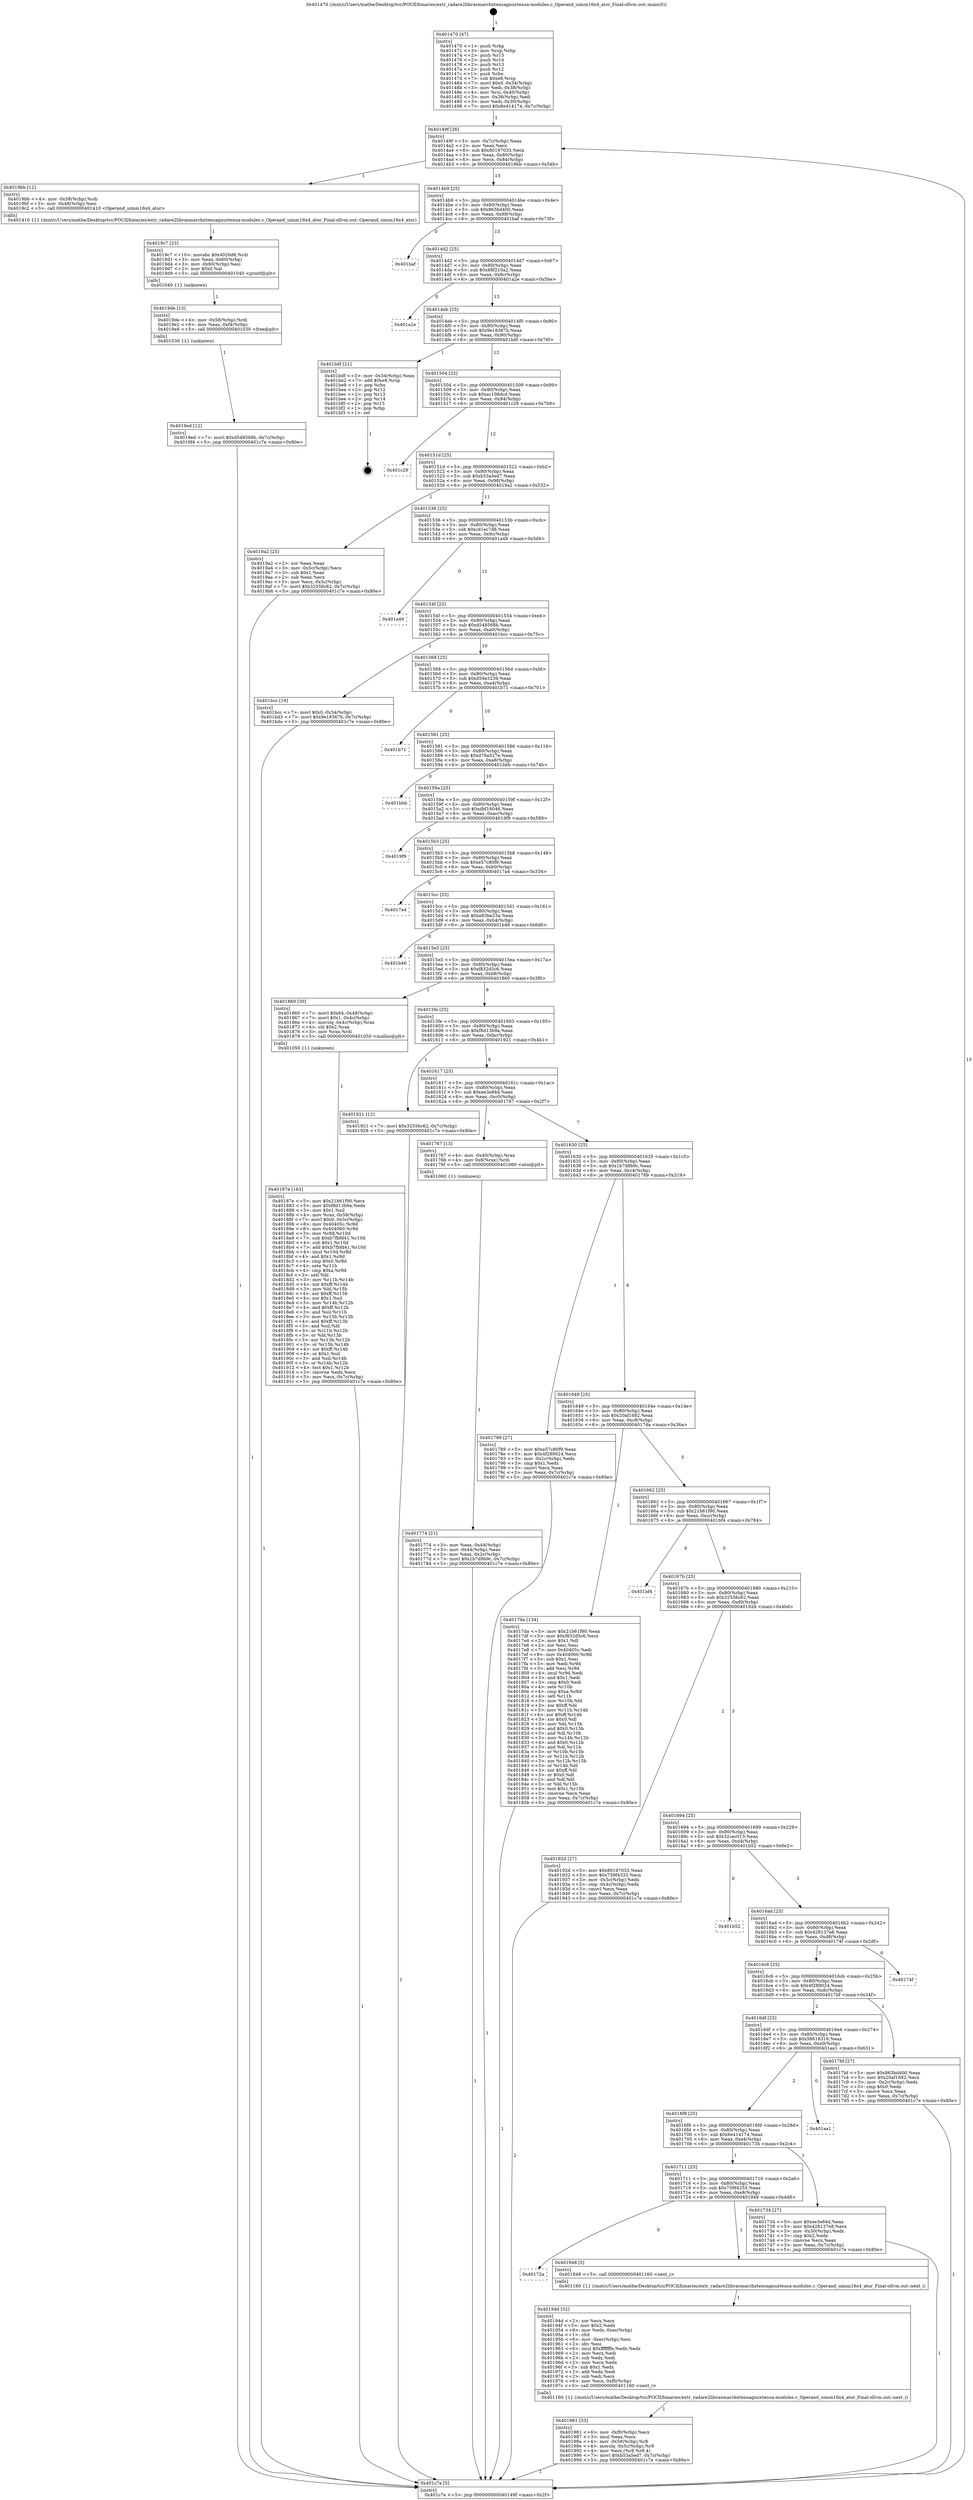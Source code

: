 digraph "0x401470" {
  label = "0x401470 (/mnt/c/Users/mathe/Desktop/tcc/POCII/binaries/extr_radare2librasmarchxtensagnuxtensa-modules.c_Operand_uimm16x4_ator_Final-ollvm.out::main(0))"
  labelloc = "t"
  node[shape=record]

  Entry [label="",width=0.3,height=0.3,shape=circle,fillcolor=black,style=filled]
  "0x40149f" [label="{
     0x40149f [26]\l
     | [instrs]\l
     &nbsp;&nbsp;0x40149f \<+3\>: mov -0x7c(%rbp),%eax\l
     &nbsp;&nbsp;0x4014a2 \<+2\>: mov %eax,%ecx\l
     &nbsp;&nbsp;0x4014a4 \<+6\>: sub $0x80197033,%ecx\l
     &nbsp;&nbsp;0x4014aa \<+3\>: mov %eax,-0x80(%rbp)\l
     &nbsp;&nbsp;0x4014ad \<+6\>: mov %ecx,-0x84(%rbp)\l
     &nbsp;&nbsp;0x4014b3 \<+6\>: je 00000000004019bb \<main+0x54b\>\l
  }"]
  "0x4019bb" [label="{
     0x4019bb [12]\l
     | [instrs]\l
     &nbsp;&nbsp;0x4019bb \<+4\>: mov -0x58(%rbp),%rdi\l
     &nbsp;&nbsp;0x4019bf \<+3\>: mov -0x48(%rbp),%esi\l
     &nbsp;&nbsp;0x4019c2 \<+5\>: call 0000000000401410 \<Operand_uimm16x4_ator\>\l
     | [calls]\l
     &nbsp;&nbsp;0x401410 \{1\} (/mnt/c/Users/mathe/Desktop/tcc/POCII/binaries/extr_radare2librasmarchxtensagnuxtensa-modules.c_Operand_uimm16x4_ator_Final-ollvm.out::Operand_uimm16x4_ator)\l
  }"]
  "0x4014b9" [label="{
     0x4014b9 [25]\l
     | [instrs]\l
     &nbsp;&nbsp;0x4014b9 \<+5\>: jmp 00000000004014be \<main+0x4e\>\l
     &nbsp;&nbsp;0x4014be \<+3\>: mov -0x80(%rbp),%eax\l
     &nbsp;&nbsp;0x4014c1 \<+5\>: sub $0x863bd400,%eax\l
     &nbsp;&nbsp;0x4014c6 \<+6\>: mov %eax,-0x88(%rbp)\l
     &nbsp;&nbsp;0x4014cc \<+6\>: je 0000000000401baf \<main+0x73f\>\l
  }"]
  Exit [label="",width=0.3,height=0.3,shape=circle,fillcolor=black,style=filled,peripheries=2]
  "0x401baf" [label="{
     0x401baf\l
  }", style=dashed]
  "0x4014d2" [label="{
     0x4014d2 [25]\l
     | [instrs]\l
     &nbsp;&nbsp;0x4014d2 \<+5\>: jmp 00000000004014d7 \<main+0x67\>\l
     &nbsp;&nbsp;0x4014d7 \<+3\>: mov -0x80(%rbp),%eax\l
     &nbsp;&nbsp;0x4014da \<+5\>: sub $0x88f210a2,%eax\l
     &nbsp;&nbsp;0x4014df \<+6\>: mov %eax,-0x8c(%rbp)\l
     &nbsp;&nbsp;0x4014e5 \<+6\>: je 0000000000401a2e \<main+0x5be\>\l
  }"]
  "0x4019ed" [label="{
     0x4019ed [12]\l
     | [instrs]\l
     &nbsp;&nbsp;0x4019ed \<+7\>: movl $0xd548568b,-0x7c(%rbp)\l
     &nbsp;&nbsp;0x4019f4 \<+5\>: jmp 0000000000401c7e \<main+0x80e\>\l
  }"]
  "0x401a2e" [label="{
     0x401a2e\l
  }", style=dashed]
  "0x4014eb" [label="{
     0x4014eb [25]\l
     | [instrs]\l
     &nbsp;&nbsp;0x4014eb \<+5\>: jmp 00000000004014f0 \<main+0x80\>\l
     &nbsp;&nbsp;0x4014f0 \<+3\>: mov -0x80(%rbp),%eax\l
     &nbsp;&nbsp;0x4014f3 \<+5\>: sub $0x9e18367b,%eax\l
     &nbsp;&nbsp;0x4014f8 \<+6\>: mov %eax,-0x90(%rbp)\l
     &nbsp;&nbsp;0x4014fe \<+6\>: je 0000000000401bdf \<main+0x76f\>\l
  }"]
  "0x4019de" [label="{
     0x4019de [15]\l
     | [instrs]\l
     &nbsp;&nbsp;0x4019de \<+4\>: mov -0x58(%rbp),%rdi\l
     &nbsp;&nbsp;0x4019e2 \<+6\>: mov %eax,-0xf4(%rbp)\l
     &nbsp;&nbsp;0x4019e8 \<+5\>: call 0000000000401030 \<free@plt\>\l
     | [calls]\l
     &nbsp;&nbsp;0x401030 \{1\} (unknown)\l
  }"]
  "0x401bdf" [label="{
     0x401bdf [21]\l
     | [instrs]\l
     &nbsp;&nbsp;0x401bdf \<+3\>: mov -0x34(%rbp),%eax\l
     &nbsp;&nbsp;0x401be2 \<+7\>: add $0xe8,%rsp\l
     &nbsp;&nbsp;0x401be9 \<+1\>: pop %rbx\l
     &nbsp;&nbsp;0x401bea \<+2\>: pop %r12\l
     &nbsp;&nbsp;0x401bec \<+2\>: pop %r13\l
     &nbsp;&nbsp;0x401bee \<+2\>: pop %r14\l
     &nbsp;&nbsp;0x401bf0 \<+2\>: pop %r15\l
     &nbsp;&nbsp;0x401bf2 \<+1\>: pop %rbp\l
     &nbsp;&nbsp;0x401bf3 \<+1\>: ret\l
  }"]
  "0x401504" [label="{
     0x401504 [25]\l
     | [instrs]\l
     &nbsp;&nbsp;0x401504 \<+5\>: jmp 0000000000401509 \<main+0x99\>\l
     &nbsp;&nbsp;0x401509 \<+3\>: mov -0x80(%rbp),%eax\l
     &nbsp;&nbsp;0x40150c \<+5\>: sub $0xac108dcd,%eax\l
     &nbsp;&nbsp;0x401511 \<+6\>: mov %eax,-0x94(%rbp)\l
     &nbsp;&nbsp;0x401517 \<+6\>: je 0000000000401c29 \<main+0x7b9\>\l
  }"]
  "0x4019c7" [label="{
     0x4019c7 [23]\l
     | [instrs]\l
     &nbsp;&nbsp;0x4019c7 \<+10\>: movabs $0x4020d6,%rdi\l
     &nbsp;&nbsp;0x4019d1 \<+3\>: mov %eax,-0x60(%rbp)\l
     &nbsp;&nbsp;0x4019d4 \<+3\>: mov -0x60(%rbp),%esi\l
     &nbsp;&nbsp;0x4019d7 \<+2\>: mov $0x0,%al\l
     &nbsp;&nbsp;0x4019d9 \<+5\>: call 0000000000401040 \<printf@plt\>\l
     | [calls]\l
     &nbsp;&nbsp;0x401040 \{1\} (unknown)\l
  }"]
  "0x401c29" [label="{
     0x401c29\l
  }", style=dashed]
  "0x40151d" [label="{
     0x40151d [25]\l
     | [instrs]\l
     &nbsp;&nbsp;0x40151d \<+5\>: jmp 0000000000401522 \<main+0xb2\>\l
     &nbsp;&nbsp;0x401522 \<+3\>: mov -0x80(%rbp),%eax\l
     &nbsp;&nbsp;0x401525 \<+5\>: sub $0xb53a5ed7,%eax\l
     &nbsp;&nbsp;0x40152a \<+6\>: mov %eax,-0x98(%rbp)\l
     &nbsp;&nbsp;0x401530 \<+6\>: je 00000000004019a2 \<main+0x532\>\l
  }"]
  "0x401981" [label="{
     0x401981 [33]\l
     | [instrs]\l
     &nbsp;&nbsp;0x401981 \<+6\>: mov -0xf0(%rbp),%ecx\l
     &nbsp;&nbsp;0x401987 \<+3\>: imul %eax,%ecx\l
     &nbsp;&nbsp;0x40198a \<+4\>: mov -0x58(%rbp),%r8\l
     &nbsp;&nbsp;0x40198e \<+4\>: movslq -0x5c(%rbp),%r9\l
     &nbsp;&nbsp;0x401992 \<+4\>: mov %ecx,(%r8,%r9,4)\l
     &nbsp;&nbsp;0x401996 \<+7\>: movl $0xb53a5ed7,-0x7c(%rbp)\l
     &nbsp;&nbsp;0x40199d \<+5\>: jmp 0000000000401c7e \<main+0x80e\>\l
  }"]
  "0x4019a2" [label="{
     0x4019a2 [25]\l
     | [instrs]\l
     &nbsp;&nbsp;0x4019a2 \<+2\>: xor %eax,%eax\l
     &nbsp;&nbsp;0x4019a4 \<+3\>: mov -0x5c(%rbp),%ecx\l
     &nbsp;&nbsp;0x4019a7 \<+3\>: sub $0x1,%eax\l
     &nbsp;&nbsp;0x4019aa \<+2\>: sub %eax,%ecx\l
     &nbsp;&nbsp;0x4019ac \<+3\>: mov %ecx,-0x5c(%rbp)\l
     &nbsp;&nbsp;0x4019af \<+7\>: movl $0x32556c62,-0x7c(%rbp)\l
     &nbsp;&nbsp;0x4019b6 \<+5\>: jmp 0000000000401c7e \<main+0x80e\>\l
  }"]
  "0x401536" [label="{
     0x401536 [25]\l
     | [instrs]\l
     &nbsp;&nbsp;0x401536 \<+5\>: jmp 000000000040153b \<main+0xcb\>\l
     &nbsp;&nbsp;0x40153b \<+3\>: mov -0x80(%rbp),%eax\l
     &nbsp;&nbsp;0x40153e \<+5\>: sub $0xcd1ec7d8,%eax\l
     &nbsp;&nbsp;0x401543 \<+6\>: mov %eax,-0x9c(%rbp)\l
     &nbsp;&nbsp;0x401549 \<+6\>: je 0000000000401a49 \<main+0x5d9\>\l
  }"]
  "0x40194d" [label="{
     0x40194d [52]\l
     | [instrs]\l
     &nbsp;&nbsp;0x40194d \<+2\>: xor %ecx,%ecx\l
     &nbsp;&nbsp;0x40194f \<+5\>: mov $0x2,%edx\l
     &nbsp;&nbsp;0x401954 \<+6\>: mov %edx,-0xec(%rbp)\l
     &nbsp;&nbsp;0x40195a \<+1\>: cltd\l
     &nbsp;&nbsp;0x40195b \<+6\>: mov -0xec(%rbp),%esi\l
     &nbsp;&nbsp;0x401961 \<+2\>: idiv %esi\l
     &nbsp;&nbsp;0x401963 \<+6\>: imul $0xfffffffe,%edx,%edx\l
     &nbsp;&nbsp;0x401969 \<+2\>: mov %ecx,%edi\l
     &nbsp;&nbsp;0x40196b \<+2\>: sub %edx,%edi\l
     &nbsp;&nbsp;0x40196d \<+2\>: mov %ecx,%edx\l
     &nbsp;&nbsp;0x40196f \<+3\>: sub $0x1,%edx\l
     &nbsp;&nbsp;0x401972 \<+2\>: add %edx,%edi\l
     &nbsp;&nbsp;0x401974 \<+2\>: sub %edi,%ecx\l
     &nbsp;&nbsp;0x401976 \<+6\>: mov %ecx,-0xf0(%rbp)\l
     &nbsp;&nbsp;0x40197c \<+5\>: call 0000000000401160 \<next_i\>\l
     | [calls]\l
     &nbsp;&nbsp;0x401160 \{1\} (/mnt/c/Users/mathe/Desktop/tcc/POCII/binaries/extr_radare2librasmarchxtensagnuxtensa-modules.c_Operand_uimm16x4_ator_Final-ollvm.out::next_i)\l
  }"]
  "0x401a49" [label="{
     0x401a49\l
  }", style=dashed]
  "0x40154f" [label="{
     0x40154f [25]\l
     | [instrs]\l
     &nbsp;&nbsp;0x40154f \<+5\>: jmp 0000000000401554 \<main+0xe4\>\l
     &nbsp;&nbsp;0x401554 \<+3\>: mov -0x80(%rbp),%eax\l
     &nbsp;&nbsp;0x401557 \<+5\>: sub $0xd548568b,%eax\l
     &nbsp;&nbsp;0x40155c \<+6\>: mov %eax,-0xa0(%rbp)\l
     &nbsp;&nbsp;0x401562 \<+6\>: je 0000000000401bcc \<main+0x75c\>\l
  }"]
  "0x40172a" [label="{
     0x40172a\l
  }", style=dashed]
  "0x401bcc" [label="{
     0x401bcc [19]\l
     | [instrs]\l
     &nbsp;&nbsp;0x401bcc \<+7\>: movl $0x0,-0x34(%rbp)\l
     &nbsp;&nbsp;0x401bd3 \<+7\>: movl $0x9e18367b,-0x7c(%rbp)\l
     &nbsp;&nbsp;0x401bda \<+5\>: jmp 0000000000401c7e \<main+0x80e\>\l
  }"]
  "0x401568" [label="{
     0x401568 [25]\l
     | [instrs]\l
     &nbsp;&nbsp;0x401568 \<+5\>: jmp 000000000040156d \<main+0xfd\>\l
     &nbsp;&nbsp;0x40156d \<+3\>: mov -0x80(%rbp),%eax\l
     &nbsp;&nbsp;0x401570 \<+5\>: sub $0xd59e3239,%eax\l
     &nbsp;&nbsp;0x401575 \<+6\>: mov %eax,-0xa4(%rbp)\l
     &nbsp;&nbsp;0x40157b \<+6\>: je 0000000000401b71 \<main+0x701\>\l
  }"]
  "0x401948" [label="{
     0x401948 [5]\l
     | [instrs]\l
     &nbsp;&nbsp;0x401948 \<+5\>: call 0000000000401160 \<next_i\>\l
     | [calls]\l
     &nbsp;&nbsp;0x401160 \{1\} (/mnt/c/Users/mathe/Desktop/tcc/POCII/binaries/extr_radare2librasmarchxtensagnuxtensa-modules.c_Operand_uimm16x4_ator_Final-ollvm.out::next_i)\l
  }"]
  "0x401b71" [label="{
     0x401b71\l
  }", style=dashed]
  "0x401581" [label="{
     0x401581 [25]\l
     | [instrs]\l
     &nbsp;&nbsp;0x401581 \<+5\>: jmp 0000000000401586 \<main+0x116\>\l
     &nbsp;&nbsp;0x401586 \<+3\>: mov -0x80(%rbp),%eax\l
     &nbsp;&nbsp;0x401589 \<+5\>: sub $0xd79a527e,%eax\l
     &nbsp;&nbsp;0x40158e \<+6\>: mov %eax,-0xa8(%rbp)\l
     &nbsp;&nbsp;0x401594 \<+6\>: je 0000000000401bbb \<main+0x74b\>\l
  }"]
  "0x40187e" [label="{
     0x40187e [163]\l
     | [instrs]\l
     &nbsp;&nbsp;0x40187e \<+5\>: mov $0x21b61f90,%ecx\l
     &nbsp;&nbsp;0x401883 \<+5\>: mov $0xf8d13b9a,%edx\l
     &nbsp;&nbsp;0x401888 \<+3\>: mov $0x1,%sil\l
     &nbsp;&nbsp;0x40188b \<+4\>: mov %rax,-0x58(%rbp)\l
     &nbsp;&nbsp;0x40188f \<+7\>: movl $0x0,-0x5c(%rbp)\l
     &nbsp;&nbsp;0x401896 \<+8\>: mov 0x40405c,%r8d\l
     &nbsp;&nbsp;0x40189e \<+8\>: mov 0x404060,%r9d\l
     &nbsp;&nbsp;0x4018a6 \<+3\>: mov %r8d,%r10d\l
     &nbsp;&nbsp;0x4018a9 \<+7\>: sub $0xb7fbfd41,%r10d\l
     &nbsp;&nbsp;0x4018b0 \<+4\>: sub $0x1,%r10d\l
     &nbsp;&nbsp;0x4018b4 \<+7\>: add $0xb7fbfd41,%r10d\l
     &nbsp;&nbsp;0x4018bb \<+4\>: imul %r10d,%r8d\l
     &nbsp;&nbsp;0x4018bf \<+4\>: and $0x1,%r8d\l
     &nbsp;&nbsp;0x4018c3 \<+4\>: cmp $0x0,%r8d\l
     &nbsp;&nbsp;0x4018c7 \<+4\>: sete %r11b\l
     &nbsp;&nbsp;0x4018cb \<+4\>: cmp $0xa,%r9d\l
     &nbsp;&nbsp;0x4018cf \<+3\>: setl %bl\l
     &nbsp;&nbsp;0x4018d2 \<+3\>: mov %r11b,%r14b\l
     &nbsp;&nbsp;0x4018d5 \<+4\>: xor $0xff,%r14b\l
     &nbsp;&nbsp;0x4018d9 \<+3\>: mov %bl,%r15b\l
     &nbsp;&nbsp;0x4018dc \<+4\>: xor $0xff,%r15b\l
     &nbsp;&nbsp;0x4018e0 \<+4\>: xor $0x1,%sil\l
     &nbsp;&nbsp;0x4018e4 \<+3\>: mov %r14b,%r12b\l
     &nbsp;&nbsp;0x4018e7 \<+4\>: and $0xff,%r12b\l
     &nbsp;&nbsp;0x4018eb \<+3\>: and %sil,%r11b\l
     &nbsp;&nbsp;0x4018ee \<+3\>: mov %r15b,%r13b\l
     &nbsp;&nbsp;0x4018f1 \<+4\>: and $0xff,%r13b\l
     &nbsp;&nbsp;0x4018f5 \<+3\>: and %sil,%bl\l
     &nbsp;&nbsp;0x4018f8 \<+3\>: or %r11b,%r12b\l
     &nbsp;&nbsp;0x4018fb \<+3\>: or %bl,%r13b\l
     &nbsp;&nbsp;0x4018fe \<+3\>: xor %r13b,%r12b\l
     &nbsp;&nbsp;0x401901 \<+3\>: or %r15b,%r14b\l
     &nbsp;&nbsp;0x401904 \<+4\>: xor $0xff,%r14b\l
     &nbsp;&nbsp;0x401908 \<+4\>: or $0x1,%sil\l
     &nbsp;&nbsp;0x40190c \<+3\>: and %sil,%r14b\l
     &nbsp;&nbsp;0x40190f \<+3\>: or %r14b,%r12b\l
     &nbsp;&nbsp;0x401912 \<+4\>: test $0x1,%r12b\l
     &nbsp;&nbsp;0x401916 \<+3\>: cmovne %edx,%ecx\l
     &nbsp;&nbsp;0x401919 \<+3\>: mov %ecx,-0x7c(%rbp)\l
     &nbsp;&nbsp;0x40191c \<+5\>: jmp 0000000000401c7e \<main+0x80e\>\l
  }"]
  "0x401bbb" [label="{
     0x401bbb\l
  }", style=dashed]
  "0x40159a" [label="{
     0x40159a [25]\l
     | [instrs]\l
     &nbsp;&nbsp;0x40159a \<+5\>: jmp 000000000040159f \<main+0x12f\>\l
     &nbsp;&nbsp;0x40159f \<+3\>: mov -0x80(%rbp),%eax\l
     &nbsp;&nbsp;0x4015a2 \<+5\>: sub $0xdbf16046,%eax\l
     &nbsp;&nbsp;0x4015a7 \<+6\>: mov %eax,-0xac(%rbp)\l
     &nbsp;&nbsp;0x4015ad \<+6\>: je 00000000004019f9 \<main+0x589\>\l
  }"]
  "0x401774" [label="{
     0x401774 [21]\l
     | [instrs]\l
     &nbsp;&nbsp;0x401774 \<+3\>: mov %eax,-0x44(%rbp)\l
     &nbsp;&nbsp;0x401777 \<+3\>: mov -0x44(%rbp),%eax\l
     &nbsp;&nbsp;0x40177a \<+3\>: mov %eax,-0x2c(%rbp)\l
     &nbsp;&nbsp;0x40177d \<+7\>: movl $0x1b7d9b9c,-0x7c(%rbp)\l
     &nbsp;&nbsp;0x401784 \<+5\>: jmp 0000000000401c7e \<main+0x80e\>\l
  }"]
  "0x4019f9" [label="{
     0x4019f9\l
  }", style=dashed]
  "0x4015b3" [label="{
     0x4015b3 [25]\l
     | [instrs]\l
     &nbsp;&nbsp;0x4015b3 \<+5\>: jmp 00000000004015b8 \<main+0x148\>\l
     &nbsp;&nbsp;0x4015b8 \<+3\>: mov -0x80(%rbp),%eax\l
     &nbsp;&nbsp;0x4015bb \<+5\>: sub $0xe57c80f9,%eax\l
     &nbsp;&nbsp;0x4015c0 \<+6\>: mov %eax,-0xb0(%rbp)\l
     &nbsp;&nbsp;0x4015c6 \<+6\>: je 00000000004017a4 \<main+0x334\>\l
  }"]
  "0x401470" [label="{
     0x401470 [47]\l
     | [instrs]\l
     &nbsp;&nbsp;0x401470 \<+1\>: push %rbp\l
     &nbsp;&nbsp;0x401471 \<+3\>: mov %rsp,%rbp\l
     &nbsp;&nbsp;0x401474 \<+2\>: push %r15\l
     &nbsp;&nbsp;0x401476 \<+2\>: push %r14\l
     &nbsp;&nbsp;0x401478 \<+2\>: push %r13\l
     &nbsp;&nbsp;0x40147a \<+2\>: push %r12\l
     &nbsp;&nbsp;0x40147c \<+1\>: push %rbx\l
     &nbsp;&nbsp;0x40147d \<+7\>: sub $0xe8,%rsp\l
     &nbsp;&nbsp;0x401484 \<+7\>: movl $0x0,-0x34(%rbp)\l
     &nbsp;&nbsp;0x40148b \<+3\>: mov %edi,-0x38(%rbp)\l
     &nbsp;&nbsp;0x40148e \<+4\>: mov %rsi,-0x40(%rbp)\l
     &nbsp;&nbsp;0x401492 \<+3\>: mov -0x38(%rbp),%edi\l
     &nbsp;&nbsp;0x401495 \<+3\>: mov %edi,-0x30(%rbp)\l
     &nbsp;&nbsp;0x401498 \<+7\>: movl $0x6e414174,-0x7c(%rbp)\l
  }"]
  "0x4017a4" [label="{
     0x4017a4\l
  }", style=dashed]
  "0x4015cc" [label="{
     0x4015cc [25]\l
     | [instrs]\l
     &nbsp;&nbsp;0x4015cc \<+5\>: jmp 00000000004015d1 \<main+0x161\>\l
     &nbsp;&nbsp;0x4015d1 \<+3\>: mov -0x80(%rbp),%eax\l
     &nbsp;&nbsp;0x4015d4 \<+5\>: sub $0xe83be23a,%eax\l
     &nbsp;&nbsp;0x4015d9 \<+6\>: mov %eax,-0xb4(%rbp)\l
     &nbsp;&nbsp;0x4015df \<+6\>: je 0000000000401b46 \<main+0x6d6\>\l
  }"]
  "0x401c7e" [label="{
     0x401c7e [5]\l
     | [instrs]\l
     &nbsp;&nbsp;0x401c7e \<+5\>: jmp 000000000040149f \<main+0x2f\>\l
  }"]
  "0x401b46" [label="{
     0x401b46\l
  }", style=dashed]
  "0x4015e5" [label="{
     0x4015e5 [25]\l
     | [instrs]\l
     &nbsp;&nbsp;0x4015e5 \<+5\>: jmp 00000000004015ea \<main+0x17a\>\l
     &nbsp;&nbsp;0x4015ea \<+3\>: mov -0x80(%rbp),%eax\l
     &nbsp;&nbsp;0x4015ed \<+5\>: sub $0xf832d5c6,%eax\l
     &nbsp;&nbsp;0x4015f2 \<+6\>: mov %eax,-0xb8(%rbp)\l
     &nbsp;&nbsp;0x4015f8 \<+6\>: je 0000000000401860 \<main+0x3f0\>\l
  }"]
  "0x401711" [label="{
     0x401711 [25]\l
     | [instrs]\l
     &nbsp;&nbsp;0x401711 \<+5\>: jmp 0000000000401716 \<main+0x2a6\>\l
     &nbsp;&nbsp;0x401716 \<+3\>: mov -0x80(%rbp),%eax\l
     &nbsp;&nbsp;0x401719 \<+5\>: sub $0x759f4333,%eax\l
     &nbsp;&nbsp;0x40171e \<+6\>: mov %eax,-0xe8(%rbp)\l
     &nbsp;&nbsp;0x401724 \<+6\>: je 0000000000401948 \<main+0x4d8\>\l
  }"]
  "0x401860" [label="{
     0x401860 [30]\l
     | [instrs]\l
     &nbsp;&nbsp;0x401860 \<+7\>: movl $0x64,-0x48(%rbp)\l
     &nbsp;&nbsp;0x401867 \<+7\>: movl $0x1,-0x4c(%rbp)\l
     &nbsp;&nbsp;0x40186e \<+4\>: movslq -0x4c(%rbp),%rax\l
     &nbsp;&nbsp;0x401872 \<+4\>: shl $0x2,%rax\l
     &nbsp;&nbsp;0x401876 \<+3\>: mov %rax,%rdi\l
     &nbsp;&nbsp;0x401879 \<+5\>: call 0000000000401050 \<malloc@plt\>\l
     | [calls]\l
     &nbsp;&nbsp;0x401050 \{1\} (unknown)\l
  }"]
  "0x4015fe" [label="{
     0x4015fe [25]\l
     | [instrs]\l
     &nbsp;&nbsp;0x4015fe \<+5\>: jmp 0000000000401603 \<main+0x193\>\l
     &nbsp;&nbsp;0x401603 \<+3\>: mov -0x80(%rbp),%eax\l
     &nbsp;&nbsp;0x401606 \<+5\>: sub $0xf8d13b9a,%eax\l
     &nbsp;&nbsp;0x40160b \<+6\>: mov %eax,-0xbc(%rbp)\l
     &nbsp;&nbsp;0x401611 \<+6\>: je 0000000000401921 \<main+0x4b1\>\l
  }"]
  "0x401734" [label="{
     0x401734 [27]\l
     | [instrs]\l
     &nbsp;&nbsp;0x401734 \<+5\>: mov $0xee3e84d,%eax\l
     &nbsp;&nbsp;0x401739 \<+5\>: mov $0x428137e8,%ecx\l
     &nbsp;&nbsp;0x40173e \<+3\>: mov -0x30(%rbp),%edx\l
     &nbsp;&nbsp;0x401741 \<+3\>: cmp $0x2,%edx\l
     &nbsp;&nbsp;0x401744 \<+3\>: cmovne %ecx,%eax\l
     &nbsp;&nbsp;0x401747 \<+3\>: mov %eax,-0x7c(%rbp)\l
     &nbsp;&nbsp;0x40174a \<+5\>: jmp 0000000000401c7e \<main+0x80e\>\l
  }"]
  "0x401921" [label="{
     0x401921 [12]\l
     | [instrs]\l
     &nbsp;&nbsp;0x401921 \<+7\>: movl $0x32556c62,-0x7c(%rbp)\l
     &nbsp;&nbsp;0x401928 \<+5\>: jmp 0000000000401c7e \<main+0x80e\>\l
  }"]
  "0x401617" [label="{
     0x401617 [25]\l
     | [instrs]\l
     &nbsp;&nbsp;0x401617 \<+5\>: jmp 000000000040161c \<main+0x1ac\>\l
     &nbsp;&nbsp;0x40161c \<+3\>: mov -0x80(%rbp),%eax\l
     &nbsp;&nbsp;0x40161f \<+5\>: sub $0xee3e84d,%eax\l
     &nbsp;&nbsp;0x401624 \<+6\>: mov %eax,-0xc0(%rbp)\l
     &nbsp;&nbsp;0x40162a \<+6\>: je 0000000000401767 \<main+0x2f7\>\l
  }"]
  "0x4016f8" [label="{
     0x4016f8 [25]\l
     | [instrs]\l
     &nbsp;&nbsp;0x4016f8 \<+5\>: jmp 00000000004016fd \<main+0x28d\>\l
     &nbsp;&nbsp;0x4016fd \<+3\>: mov -0x80(%rbp),%eax\l
     &nbsp;&nbsp;0x401700 \<+5\>: sub $0x6e414174,%eax\l
     &nbsp;&nbsp;0x401705 \<+6\>: mov %eax,-0xe4(%rbp)\l
     &nbsp;&nbsp;0x40170b \<+6\>: je 0000000000401734 \<main+0x2c4\>\l
  }"]
  "0x401767" [label="{
     0x401767 [13]\l
     | [instrs]\l
     &nbsp;&nbsp;0x401767 \<+4\>: mov -0x40(%rbp),%rax\l
     &nbsp;&nbsp;0x40176b \<+4\>: mov 0x8(%rax),%rdi\l
     &nbsp;&nbsp;0x40176f \<+5\>: call 0000000000401060 \<atoi@plt\>\l
     | [calls]\l
     &nbsp;&nbsp;0x401060 \{1\} (unknown)\l
  }"]
  "0x401630" [label="{
     0x401630 [25]\l
     | [instrs]\l
     &nbsp;&nbsp;0x401630 \<+5\>: jmp 0000000000401635 \<main+0x1c5\>\l
     &nbsp;&nbsp;0x401635 \<+3\>: mov -0x80(%rbp),%eax\l
     &nbsp;&nbsp;0x401638 \<+5\>: sub $0x1b7d9b9c,%eax\l
     &nbsp;&nbsp;0x40163d \<+6\>: mov %eax,-0xc4(%rbp)\l
     &nbsp;&nbsp;0x401643 \<+6\>: je 0000000000401789 \<main+0x319\>\l
  }"]
  "0x401aa1" [label="{
     0x401aa1\l
  }", style=dashed]
  "0x401789" [label="{
     0x401789 [27]\l
     | [instrs]\l
     &nbsp;&nbsp;0x401789 \<+5\>: mov $0xe57c80f9,%eax\l
     &nbsp;&nbsp;0x40178e \<+5\>: mov $0x4f289024,%ecx\l
     &nbsp;&nbsp;0x401793 \<+3\>: mov -0x2c(%rbp),%edx\l
     &nbsp;&nbsp;0x401796 \<+3\>: cmp $0x1,%edx\l
     &nbsp;&nbsp;0x401799 \<+3\>: cmovl %ecx,%eax\l
     &nbsp;&nbsp;0x40179c \<+3\>: mov %eax,-0x7c(%rbp)\l
     &nbsp;&nbsp;0x40179f \<+5\>: jmp 0000000000401c7e \<main+0x80e\>\l
  }"]
  "0x401649" [label="{
     0x401649 [25]\l
     | [instrs]\l
     &nbsp;&nbsp;0x401649 \<+5\>: jmp 000000000040164e \<main+0x1de\>\l
     &nbsp;&nbsp;0x40164e \<+3\>: mov -0x80(%rbp),%eax\l
     &nbsp;&nbsp;0x401651 \<+5\>: sub $0x20af1682,%eax\l
     &nbsp;&nbsp;0x401656 \<+6\>: mov %eax,-0xc8(%rbp)\l
     &nbsp;&nbsp;0x40165c \<+6\>: je 00000000004017da \<main+0x36a\>\l
  }"]
  "0x4016df" [label="{
     0x4016df [25]\l
     | [instrs]\l
     &nbsp;&nbsp;0x4016df \<+5\>: jmp 00000000004016e4 \<main+0x274\>\l
     &nbsp;&nbsp;0x4016e4 \<+3\>: mov -0x80(%rbp),%eax\l
     &nbsp;&nbsp;0x4016e7 \<+5\>: sub $0x58618316,%eax\l
     &nbsp;&nbsp;0x4016ec \<+6\>: mov %eax,-0xe0(%rbp)\l
     &nbsp;&nbsp;0x4016f2 \<+6\>: je 0000000000401aa1 \<main+0x631\>\l
  }"]
  "0x4017da" [label="{
     0x4017da [134]\l
     | [instrs]\l
     &nbsp;&nbsp;0x4017da \<+5\>: mov $0x21b61f90,%eax\l
     &nbsp;&nbsp;0x4017df \<+5\>: mov $0xf832d5c6,%ecx\l
     &nbsp;&nbsp;0x4017e4 \<+2\>: mov $0x1,%dl\l
     &nbsp;&nbsp;0x4017e6 \<+2\>: xor %esi,%esi\l
     &nbsp;&nbsp;0x4017e8 \<+7\>: mov 0x40405c,%edi\l
     &nbsp;&nbsp;0x4017ef \<+8\>: mov 0x404060,%r8d\l
     &nbsp;&nbsp;0x4017f7 \<+3\>: sub $0x1,%esi\l
     &nbsp;&nbsp;0x4017fa \<+3\>: mov %edi,%r9d\l
     &nbsp;&nbsp;0x4017fd \<+3\>: add %esi,%r9d\l
     &nbsp;&nbsp;0x401800 \<+4\>: imul %r9d,%edi\l
     &nbsp;&nbsp;0x401804 \<+3\>: and $0x1,%edi\l
     &nbsp;&nbsp;0x401807 \<+3\>: cmp $0x0,%edi\l
     &nbsp;&nbsp;0x40180a \<+4\>: sete %r10b\l
     &nbsp;&nbsp;0x40180e \<+4\>: cmp $0xa,%r8d\l
     &nbsp;&nbsp;0x401812 \<+4\>: setl %r11b\l
     &nbsp;&nbsp;0x401816 \<+3\>: mov %r10b,%bl\l
     &nbsp;&nbsp;0x401819 \<+3\>: xor $0xff,%bl\l
     &nbsp;&nbsp;0x40181c \<+3\>: mov %r11b,%r14b\l
     &nbsp;&nbsp;0x40181f \<+4\>: xor $0xff,%r14b\l
     &nbsp;&nbsp;0x401823 \<+3\>: xor $0x0,%dl\l
     &nbsp;&nbsp;0x401826 \<+3\>: mov %bl,%r15b\l
     &nbsp;&nbsp;0x401829 \<+4\>: and $0x0,%r15b\l
     &nbsp;&nbsp;0x40182d \<+3\>: and %dl,%r10b\l
     &nbsp;&nbsp;0x401830 \<+3\>: mov %r14b,%r12b\l
     &nbsp;&nbsp;0x401833 \<+4\>: and $0x0,%r12b\l
     &nbsp;&nbsp;0x401837 \<+3\>: and %dl,%r11b\l
     &nbsp;&nbsp;0x40183a \<+3\>: or %r10b,%r15b\l
     &nbsp;&nbsp;0x40183d \<+3\>: or %r11b,%r12b\l
     &nbsp;&nbsp;0x401840 \<+3\>: xor %r12b,%r15b\l
     &nbsp;&nbsp;0x401843 \<+3\>: or %r14b,%bl\l
     &nbsp;&nbsp;0x401846 \<+3\>: xor $0xff,%bl\l
     &nbsp;&nbsp;0x401849 \<+3\>: or $0x0,%dl\l
     &nbsp;&nbsp;0x40184c \<+2\>: and %dl,%bl\l
     &nbsp;&nbsp;0x40184e \<+3\>: or %bl,%r15b\l
     &nbsp;&nbsp;0x401851 \<+4\>: test $0x1,%r15b\l
     &nbsp;&nbsp;0x401855 \<+3\>: cmovne %ecx,%eax\l
     &nbsp;&nbsp;0x401858 \<+3\>: mov %eax,-0x7c(%rbp)\l
     &nbsp;&nbsp;0x40185b \<+5\>: jmp 0000000000401c7e \<main+0x80e\>\l
  }"]
  "0x401662" [label="{
     0x401662 [25]\l
     | [instrs]\l
     &nbsp;&nbsp;0x401662 \<+5\>: jmp 0000000000401667 \<main+0x1f7\>\l
     &nbsp;&nbsp;0x401667 \<+3\>: mov -0x80(%rbp),%eax\l
     &nbsp;&nbsp;0x40166a \<+5\>: sub $0x21b61f90,%eax\l
     &nbsp;&nbsp;0x40166f \<+6\>: mov %eax,-0xcc(%rbp)\l
     &nbsp;&nbsp;0x401675 \<+6\>: je 0000000000401bf4 \<main+0x784\>\l
  }"]
  "0x4017bf" [label="{
     0x4017bf [27]\l
     | [instrs]\l
     &nbsp;&nbsp;0x4017bf \<+5\>: mov $0x863bd400,%eax\l
     &nbsp;&nbsp;0x4017c4 \<+5\>: mov $0x20af1682,%ecx\l
     &nbsp;&nbsp;0x4017c9 \<+3\>: mov -0x2c(%rbp),%edx\l
     &nbsp;&nbsp;0x4017cc \<+3\>: cmp $0x0,%edx\l
     &nbsp;&nbsp;0x4017cf \<+3\>: cmove %ecx,%eax\l
     &nbsp;&nbsp;0x4017d2 \<+3\>: mov %eax,-0x7c(%rbp)\l
     &nbsp;&nbsp;0x4017d5 \<+5\>: jmp 0000000000401c7e \<main+0x80e\>\l
  }"]
  "0x401bf4" [label="{
     0x401bf4\l
  }", style=dashed]
  "0x40167b" [label="{
     0x40167b [25]\l
     | [instrs]\l
     &nbsp;&nbsp;0x40167b \<+5\>: jmp 0000000000401680 \<main+0x210\>\l
     &nbsp;&nbsp;0x401680 \<+3\>: mov -0x80(%rbp),%eax\l
     &nbsp;&nbsp;0x401683 \<+5\>: sub $0x32556c62,%eax\l
     &nbsp;&nbsp;0x401688 \<+6\>: mov %eax,-0xd0(%rbp)\l
     &nbsp;&nbsp;0x40168e \<+6\>: je 000000000040192d \<main+0x4bd\>\l
  }"]
  "0x4016c6" [label="{
     0x4016c6 [25]\l
     | [instrs]\l
     &nbsp;&nbsp;0x4016c6 \<+5\>: jmp 00000000004016cb \<main+0x25b\>\l
     &nbsp;&nbsp;0x4016cb \<+3\>: mov -0x80(%rbp),%eax\l
     &nbsp;&nbsp;0x4016ce \<+5\>: sub $0x4f289024,%eax\l
     &nbsp;&nbsp;0x4016d3 \<+6\>: mov %eax,-0xdc(%rbp)\l
     &nbsp;&nbsp;0x4016d9 \<+6\>: je 00000000004017bf \<main+0x34f\>\l
  }"]
  "0x40192d" [label="{
     0x40192d [27]\l
     | [instrs]\l
     &nbsp;&nbsp;0x40192d \<+5\>: mov $0x80197033,%eax\l
     &nbsp;&nbsp;0x401932 \<+5\>: mov $0x759f4333,%ecx\l
     &nbsp;&nbsp;0x401937 \<+3\>: mov -0x5c(%rbp),%edx\l
     &nbsp;&nbsp;0x40193a \<+3\>: cmp -0x4c(%rbp),%edx\l
     &nbsp;&nbsp;0x40193d \<+3\>: cmovl %ecx,%eax\l
     &nbsp;&nbsp;0x401940 \<+3\>: mov %eax,-0x7c(%rbp)\l
     &nbsp;&nbsp;0x401943 \<+5\>: jmp 0000000000401c7e \<main+0x80e\>\l
  }"]
  "0x401694" [label="{
     0x401694 [25]\l
     | [instrs]\l
     &nbsp;&nbsp;0x401694 \<+5\>: jmp 0000000000401699 \<main+0x229\>\l
     &nbsp;&nbsp;0x401699 \<+3\>: mov -0x80(%rbp),%eax\l
     &nbsp;&nbsp;0x40169c \<+5\>: sub $0x32cec013,%eax\l
     &nbsp;&nbsp;0x4016a1 \<+6\>: mov %eax,-0xd4(%rbp)\l
     &nbsp;&nbsp;0x4016a7 \<+6\>: je 0000000000401b52 \<main+0x6e2\>\l
  }"]
  "0x40174f" [label="{
     0x40174f\l
  }", style=dashed]
  "0x401b52" [label="{
     0x401b52\l
  }", style=dashed]
  "0x4016ad" [label="{
     0x4016ad [25]\l
     | [instrs]\l
     &nbsp;&nbsp;0x4016ad \<+5\>: jmp 00000000004016b2 \<main+0x242\>\l
     &nbsp;&nbsp;0x4016b2 \<+3\>: mov -0x80(%rbp),%eax\l
     &nbsp;&nbsp;0x4016b5 \<+5\>: sub $0x428137e8,%eax\l
     &nbsp;&nbsp;0x4016ba \<+6\>: mov %eax,-0xd8(%rbp)\l
     &nbsp;&nbsp;0x4016c0 \<+6\>: je 000000000040174f \<main+0x2df\>\l
  }"]
  Entry -> "0x401470" [label=" 1"]
  "0x40149f" -> "0x4019bb" [label=" 1"]
  "0x40149f" -> "0x4014b9" [label=" 13"]
  "0x401bdf" -> Exit [label=" 1"]
  "0x4014b9" -> "0x401baf" [label=" 0"]
  "0x4014b9" -> "0x4014d2" [label=" 13"]
  "0x401bcc" -> "0x401c7e" [label=" 1"]
  "0x4014d2" -> "0x401a2e" [label=" 0"]
  "0x4014d2" -> "0x4014eb" [label=" 13"]
  "0x4019ed" -> "0x401c7e" [label=" 1"]
  "0x4014eb" -> "0x401bdf" [label=" 1"]
  "0x4014eb" -> "0x401504" [label=" 12"]
  "0x4019de" -> "0x4019ed" [label=" 1"]
  "0x401504" -> "0x401c29" [label=" 0"]
  "0x401504" -> "0x40151d" [label=" 12"]
  "0x4019c7" -> "0x4019de" [label=" 1"]
  "0x40151d" -> "0x4019a2" [label=" 1"]
  "0x40151d" -> "0x401536" [label=" 11"]
  "0x4019bb" -> "0x4019c7" [label=" 1"]
  "0x401536" -> "0x401a49" [label=" 0"]
  "0x401536" -> "0x40154f" [label=" 11"]
  "0x4019a2" -> "0x401c7e" [label=" 1"]
  "0x40154f" -> "0x401bcc" [label=" 1"]
  "0x40154f" -> "0x401568" [label=" 10"]
  "0x401981" -> "0x401c7e" [label=" 1"]
  "0x401568" -> "0x401b71" [label=" 0"]
  "0x401568" -> "0x401581" [label=" 10"]
  "0x40194d" -> "0x401981" [label=" 1"]
  "0x401581" -> "0x401bbb" [label=" 0"]
  "0x401581" -> "0x40159a" [label=" 10"]
  "0x401711" -> "0x40172a" [label=" 0"]
  "0x40159a" -> "0x4019f9" [label=" 0"]
  "0x40159a" -> "0x4015b3" [label=" 10"]
  "0x401711" -> "0x401948" [label=" 1"]
  "0x4015b3" -> "0x4017a4" [label=" 0"]
  "0x4015b3" -> "0x4015cc" [label=" 10"]
  "0x401948" -> "0x40194d" [label=" 1"]
  "0x4015cc" -> "0x401b46" [label=" 0"]
  "0x4015cc" -> "0x4015e5" [label=" 10"]
  "0x40192d" -> "0x401c7e" [label=" 2"]
  "0x4015e5" -> "0x401860" [label=" 1"]
  "0x4015e5" -> "0x4015fe" [label=" 9"]
  "0x401921" -> "0x401c7e" [label=" 1"]
  "0x4015fe" -> "0x401921" [label=" 1"]
  "0x4015fe" -> "0x401617" [label=" 8"]
  "0x40187e" -> "0x401c7e" [label=" 1"]
  "0x401617" -> "0x401767" [label=" 1"]
  "0x401617" -> "0x401630" [label=" 7"]
  "0x4017da" -> "0x401c7e" [label=" 1"]
  "0x401630" -> "0x401789" [label=" 1"]
  "0x401630" -> "0x401649" [label=" 6"]
  "0x4017bf" -> "0x401c7e" [label=" 1"]
  "0x401649" -> "0x4017da" [label=" 1"]
  "0x401649" -> "0x401662" [label=" 5"]
  "0x401774" -> "0x401c7e" [label=" 1"]
  "0x401662" -> "0x401bf4" [label=" 0"]
  "0x401662" -> "0x40167b" [label=" 5"]
  "0x401767" -> "0x401774" [label=" 1"]
  "0x40167b" -> "0x40192d" [label=" 2"]
  "0x40167b" -> "0x401694" [label=" 3"]
  "0x401470" -> "0x40149f" [label=" 1"]
  "0x401694" -> "0x401b52" [label=" 0"]
  "0x401694" -> "0x4016ad" [label=" 3"]
  "0x401734" -> "0x401c7e" [label=" 1"]
  "0x4016ad" -> "0x40174f" [label=" 0"]
  "0x4016ad" -> "0x4016c6" [label=" 3"]
  "0x401c7e" -> "0x40149f" [label=" 13"]
  "0x4016c6" -> "0x4017bf" [label=" 1"]
  "0x4016c6" -> "0x4016df" [label=" 2"]
  "0x401789" -> "0x401c7e" [label=" 1"]
  "0x4016df" -> "0x401aa1" [label=" 0"]
  "0x4016df" -> "0x4016f8" [label=" 2"]
  "0x401860" -> "0x40187e" [label=" 1"]
  "0x4016f8" -> "0x401734" [label=" 1"]
  "0x4016f8" -> "0x401711" [label=" 1"]
}
